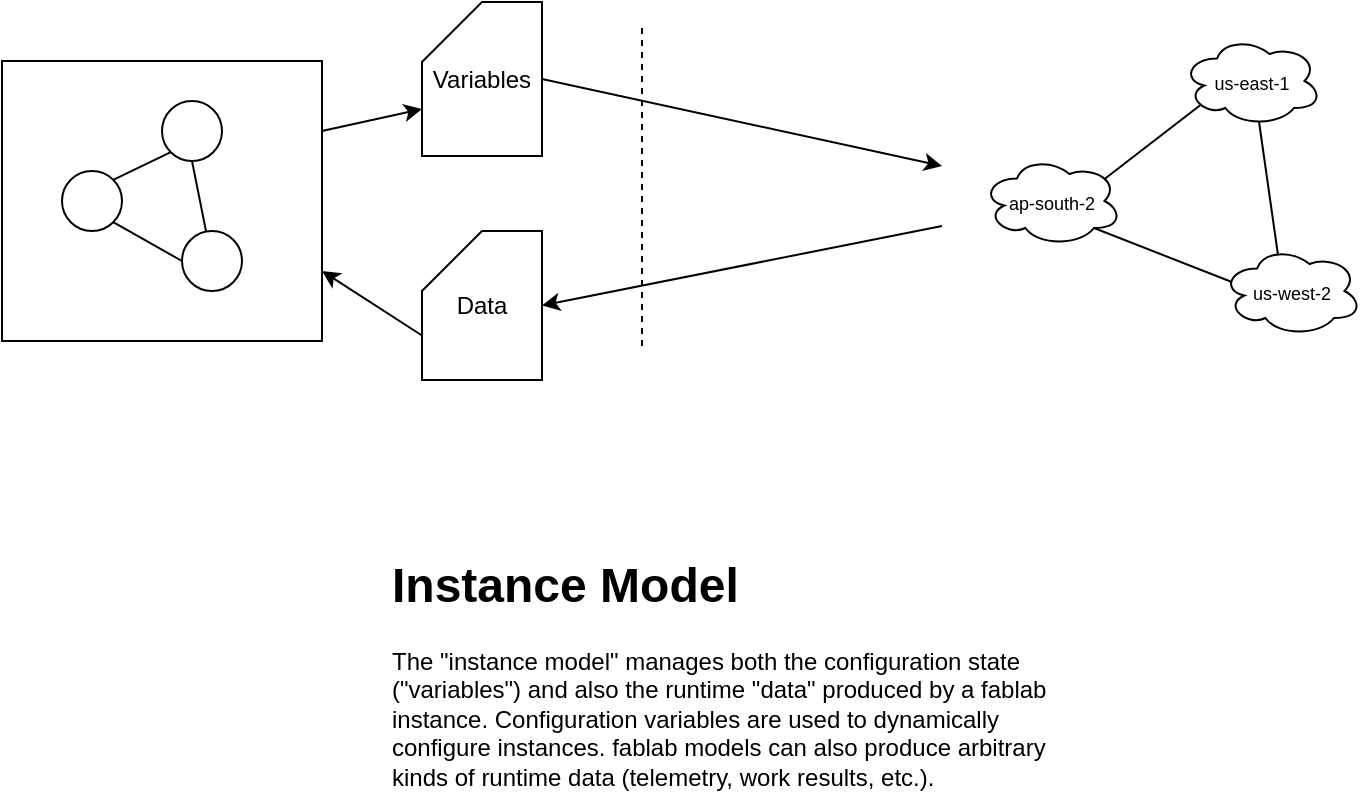 <mxfile version="13.0.1" type="device"><diagram id="KXkkV9B8q3uqfVLMOjS5" name="Page-1"><mxGraphModel dx="1102" dy="1023" grid="1" gridSize="10" guides="1" tooltips="1" connect="1" arrows="1" fold="1" page="1" pageScale="1" pageWidth="800" pageHeight="450" math="0" shadow="0"><root><mxCell id="0"/><mxCell id="1" parent="0"/><mxCell id="1deCelIfa6eUBW9n5wun-1" value="" style="endArrow=none;dashed=1;html=1;" parent="1" edge="1"><mxGeometry width="50" height="50" relative="1" as="geometry"><mxPoint x="360" y="200" as="sourcePoint"/><mxPoint x="360" y="40" as="targetPoint"/></mxGeometry></mxCell><mxCell id="1deCelIfa6eUBW9n5wun-3" value="" style="rounded=0;whiteSpace=wrap;html=1;fillColor=none;" parent="1" vertex="1"><mxGeometry x="40" y="57.5" width="160" height="140" as="geometry"/></mxCell><mxCell id="1deCelIfa6eUBW9n5wun-4" value="" style="ellipse;whiteSpace=wrap;html=1;aspect=fixed;fillColor=none;" parent="1" vertex="1"><mxGeometry x="120" y="77.5" width="30" height="30" as="geometry"/></mxCell><mxCell id="1deCelIfa6eUBW9n5wun-5" value="" style="ellipse;whiteSpace=wrap;html=1;aspect=fixed;fillColor=none;" parent="1" vertex="1"><mxGeometry x="70" y="112.5" width="30" height="30" as="geometry"/></mxCell><mxCell id="1deCelIfa6eUBW9n5wun-6" value="" style="ellipse;whiteSpace=wrap;html=1;aspect=fixed;fillColor=none;" parent="1" vertex="1"><mxGeometry x="130" y="142.5" width="30" height="30" as="geometry"/></mxCell><mxCell id="1deCelIfa6eUBW9n5wun-7" value="" style="endArrow=none;html=1;entryX=0;entryY=1;entryDx=0;entryDy=0;exitX=1;exitY=0;exitDx=0;exitDy=0;" parent="1" source="1deCelIfa6eUBW9n5wun-5" target="1deCelIfa6eUBW9n5wun-4" edge="1"><mxGeometry width="50" height="50" relative="1" as="geometry"><mxPoint x="80" y="247.5" as="sourcePoint"/><mxPoint x="130" y="197.5" as="targetPoint"/></mxGeometry></mxCell><mxCell id="1deCelIfa6eUBW9n5wun-8" value="" style="endArrow=none;html=1;entryX=1;entryY=1;entryDx=0;entryDy=0;exitX=0;exitY=0.5;exitDx=0;exitDy=0;" parent="1" source="1deCelIfa6eUBW9n5wun-6" target="1deCelIfa6eUBW9n5wun-5" edge="1"><mxGeometry width="50" height="50" relative="1" as="geometry"><mxPoint x="90" y="337.5" as="sourcePoint"/><mxPoint x="140" y="287.5" as="targetPoint"/></mxGeometry></mxCell><mxCell id="1deCelIfa6eUBW9n5wun-9" value="" style="endArrow=none;html=1;entryX=0.5;entryY=1;entryDx=0;entryDy=0;" parent="1" source="1deCelIfa6eUBW9n5wun-6" target="1deCelIfa6eUBW9n5wun-4" edge="1"><mxGeometry width="50" height="50" relative="1" as="geometry"><mxPoint x="120" y="307.5" as="sourcePoint"/><mxPoint x="170" y="257.5" as="targetPoint"/></mxGeometry></mxCell><mxCell id="1deCelIfa6eUBW9n5wun-15" value="&lt;font style=&quot;font-size: 9px&quot;&gt;us-east-1&lt;/font&gt;" style="ellipse;shape=cloud;whiteSpace=wrap;html=1;fillColor=none;" parent="1" vertex="1"><mxGeometry x="630" y="45" width="70" height="45" as="geometry"/></mxCell><mxCell id="1deCelIfa6eUBW9n5wun-16" value="&lt;font style=&quot;font-size: 9px&quot;&gt;ap-south-2&lt;/font&gt;" style="ellipse;shape=cloud;whiteSpace=wrap;html=1;fillColor=none;" parent="1" vertex="1"><mxGeometry x="530" y="105" width="70" height="45" as="geometry"/></mxCell><mxCell id="1deCelIfa6eUBW9n5wun-17" value="&lt;font style=&quot;font-size: 9px&quot;&gt;us-west-2&lt;/font&gt;" style="ellipse;shape=cloud;whiteSpace=wrap;html=1;fillColor=none;" parent="1" vertex="1"><mxGeometry x="650" y="150" width="70" height="45" as="geometry"/></mxCell><mxCell id="1deCelIfa6eUBW9n5wun-18" value="" style="endArrow=none;html=1;entryX=0.13;entryY=0.77;entryDx=0;entryDy=0;entryPerimeter=0;exitX=0.88;exitY=0.25;exitDx=0;exitDy=0;exitPerimeter=0;" parent="1" source="1deCelIfa6eUBW9n5wun-16" target="1deCelIfa6eUBW9n5wun-15" edge="1"><mxGeometry width="50" height="50" relative="1" as="geometry"><mxPoint x="560" y="280" as="sourcePoint"/><mxPoint x="610" y="230" as="targetPoint"/></mxGeometry></mxCell><mxCell id="1deCelIfa6eUBW9n5wun-20" value="" style="endArrow=none;html=1;strokeColor=#000000;entryX=0.55;entryY=0.95;entryDx=0;entryDy=0;entryPerimeter=0;exitX=0.4;exitY=0.1;exitDx=0;exitDy=0;exitPerimeter=0;" parent="1" source="1deCelIfa6eUBW9n5wun-17" target="1deCelIfa6eUBW9n5wun-15" edge="1"><mxGeometry width="50" height="50" relative="1" as="geometry"><mxPoint x="480" y="310" as="sourcePoint"/><mxPoint x="530" y="260" as="targetPoint"/></mxGeometry></mxCell><mxCell id="1deCelIfa6eUBW9n5wun-21" value="" style="endArrow=none;html=1;strokeColor=#000000;entryX=0.8;entryY=0.8;entryDx=0;entryDy=0;entryPerimeter=0;exitX=0.07;exitY=0.4;exitDx=0;exitDy=0;exitPerimeter=0;" parent="1" source="1deCelIfa6eUBW9n5wun-17" target="1deCelIfa6eUBW9n5wun-16" edge="1"><mxGeometry width="50" height="50" relative="1" as="geometry"><mxPoint x="380" y="370" as="sourcePoint"/><mxPoint x="430" y="320" as="targetPoint"/></mxGeometry></mxCell><mxCell id="1deCelIfa6eUBW9n5wun-22" value="&lt;h1&gt;Instance Model&lt;/h1&gt;&lt;p&gt;The &quot;instance model&quot; manages both the configuration state (&quot;variables&quot;) and also the runtime &quot;data&quot; produced by a fablab instance. Configuration variables are used to dynamically configure instances. fablab models can also produce arbitrary kinds of runtime data (telemetry, work results, etc.).&lt;/p&gt;" style="text;html=1;strokeColor=none;fillColor=none;spacing=5;spacingTop=-20;whiteSpace=wrap;overflow=hidden;rounded=0;" parent="1" vertex="1"><mxGeometry x="230" y="300" width="360" height="130" as="geometry"/></mxCell><mxCell id="SOTWnv6Z6pexj1izXlyL-1" value="Variables" style="shape=card;whiteSpace=wrap;html=1;align=center;" vertex="1" parent="1"><mxGeometry x="250" y="28" width="60" height="77" as="geometry"/></mxCell><mxCell id="SOTWnv6Z6pexj1izXlyL-2" value="" style="endArrow=classic;html=1;exitX=1;exitY=0.5;exitDx=0;exitDy=0;exitPerimeter=0;" edge="1" parent="1" source="SOTWnv6Z6pexj1izXlyL-1"><mxGeometry width="50" height="50" relative="1" as="geometry"><mxPoint x="390" y="140" as="sourcePoint"/><mxPoint x="510" y="110" as="targetPoint"/></mxGeometry></mxCell><mxCell id="SOTWnv6Z6pexj1izXlyL-3" value="Data" style="shape=card;whiteSpace=wrap;html=1;align=center;" vertex="1" parent="1"><mxGeometry x="250" y="142.5" width="60" height="74.5" as="geometry"/></mxCell><mxCell id="SOTWnv6Z6pexj1izXlyL-4" value="" style="endArrow=classic;html=1;entryX=1;entryY=0.5;entryDx=0;entryDy=0;entryPerimeter=0;" edge="1" parent="1" target="SOTWnv6Z6pexj1izXlyL-3"><mxGeometry width="50" height="50" relative="1" as="geometry"><mxPoint x="510" y="140" as="sourcePoint"/><mxPoint x="540" y="200" as="targetPoint"/></mxGeometry></mxCell><mxCell id="SOTWnv6Z6pexj1izXlyL-5" value="" style="endArrow=classic;html=1;exitX=1;exitY=0.25;exitDx=0;exitDy=0;entryX=0;entryY=0;entryDx=0;entryDy=53.5;entryPerimeter=0;" edge="1" parent="1" source="1deCelIfa6eUBW9n5wun-3" target="SOTWnv6Z6pexj1izXlyL-1"><mxGeometry width="50" height="50" relative="1" as="geometry"><mxPoint x="150" y="290" as="sourcePoint"/><mxPoint x="200" y="240" as="targetPoint"/></mxGeometry></mxCell><mxCell id="SOTWnv6Z6pexj1izXlyL-6" value="" style="endArrow=classic;html=1;entryX=1;entryY=0.75;entryDx=0;entryDy=0;exitX=0;exitY=0;exitDx=0;exitDy=52.25;exitPerimeter=0;" edge="1" parent="1" source="SOTWnv6Z6pexj1izXlyL-3" target="1deCelIfa6eUBW9n5wun-3"><mxGeometry width="50" height="50" relative="1" as="geometry"><mxPoint x="170" y="280" as="sourcePoint"/><mxPoint x="220" y="230" as="targetPoint"/></mxGeometry></mxCell></root></mxGraphModel></diagram></mxfile>
